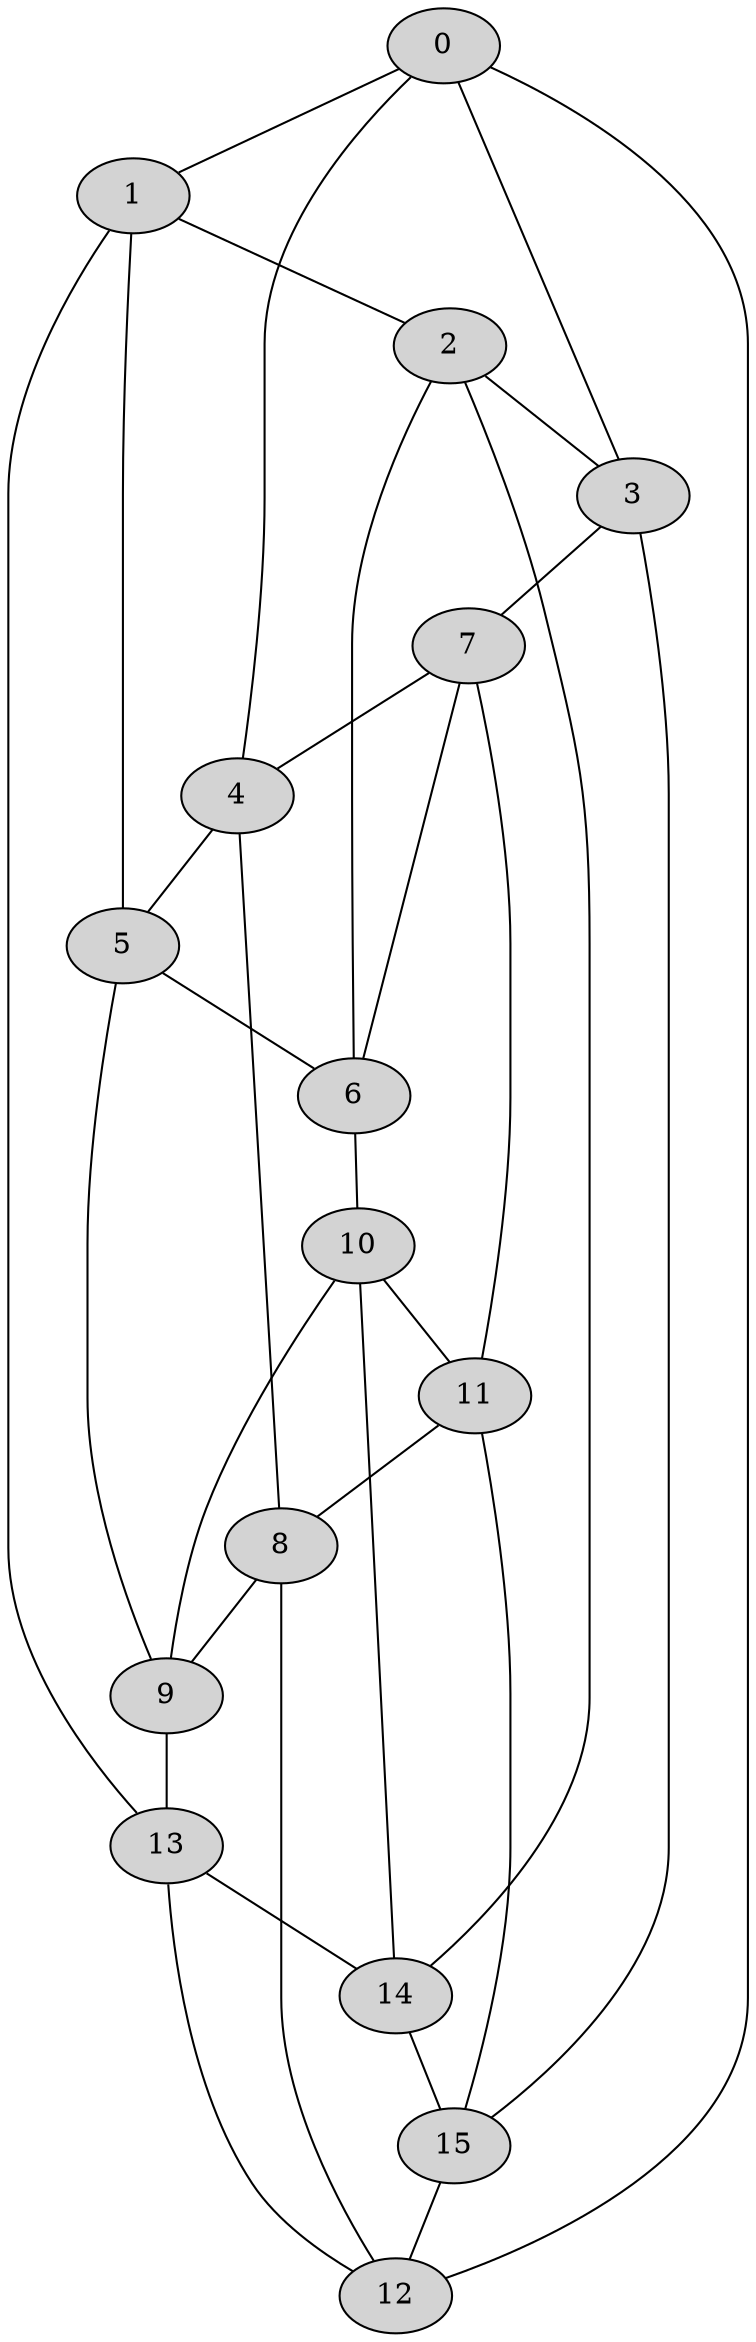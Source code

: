 graph G {
0 [style=filled];
1 [style=filled];
2 [style=filled];
3 [style=filled];
4 [style=filled];
5 [style=filled];
6 [style=filled];
7 [style=filled];
8 [style=filled];
9 [style=filled];
10 [style=filled];
11 [style=filled];
12 [style=filled];
13 [style=filled];
14 [style=filled];
15 [style=filled];


0--1--2--3--0;
4--5--6--7--4;
8--9--10--11--8;
12--13--14--15--12;
0--4--8--12--0;
1--5--9--13--1;
2--6--10--14--2;
3--7--11--15--3;
}